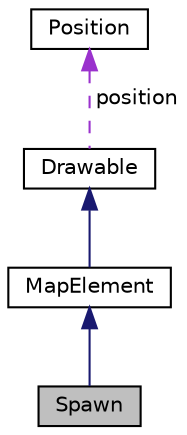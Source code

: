 digraph "Spawn"
{
  edge [fontname="Helvetica",fontsize="10",labelfontname="Helvetica",labelfontsize="10"];
  node [fontname="Helvetica",fontsize="10",shape=record];
  Node1 [label="Spawn",height=0.2,width=0.4,color="black", fillcolor="grey75", style="filled" fontcolor="black"];
  Node2 -> Node1 [dir="back",color="midnightblue",fontsize="10",style="solid"];
  Node2 [label="MapElement",height=0.2,width=0.4,color="black", fillcolor="white", style="filled",URL="$class_map_element.html",tooltip="Klasa bazowa dla Drogi, Skrzyżowania i miejsc tworzenia pojazdów."];
  Node3 -> Node2 [dir="back",color="midnightblue",fontsize="10",style="solid"];
  Node3 [label="Drawable",height=0.2,width=0.4,color="black", fillcolor="white", style="filled",URL="$class_drawable.html",tooltip="Klasa bazowa dla obiektów, które będą wyświetlane na scenie."];
  Node4 -> Node3 [dir="back",color="darkorchid3",fontsize="10",style="dashed",label=" position" ];
  Node4 [label="Position",height=0.2,width=0.4,color="black", fillcolor="white", style="filled",URL="$struct_position.html",tooltip="Klasa reprezentuje punkt w trójwymiarowej przestrzeni."];
}
